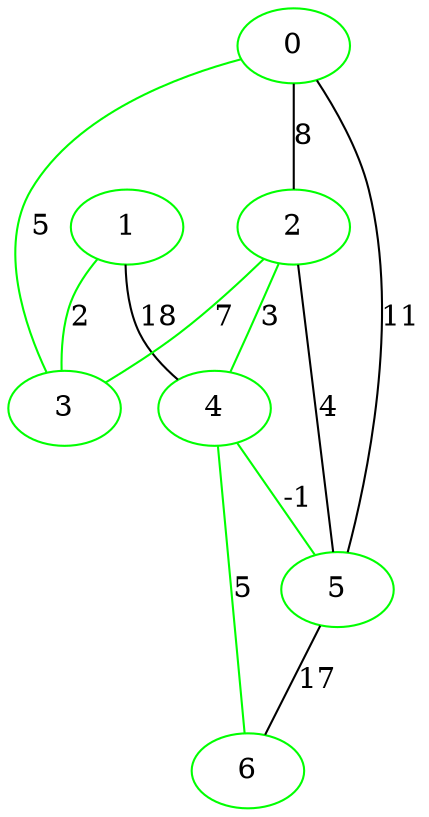 graph G {
0 [label="0", color=green];
1 [label="1", color=green];
2 [label="2", color=green];
3 [label="3", color=green];
4 [label="4", color=green];
5 [label="5", color=green];
6 [label="6", color=green];
0 -- 2 [label="8"];
0 -- 3 [label="5", color=green];
0 -- 5 [label="11"];
1 -- 3 [label="2", color=green];
1 -- 4 [label="18"];
2 -- 3 [label="7", color=green];
2 -- 4 [label="3", color=green];
2 -- 5 [label="4"];
4 -- 5 [label="-1", color=green];
4 -- 6 [label="5", color=green];
5 -- 6 [label="17"];
}
